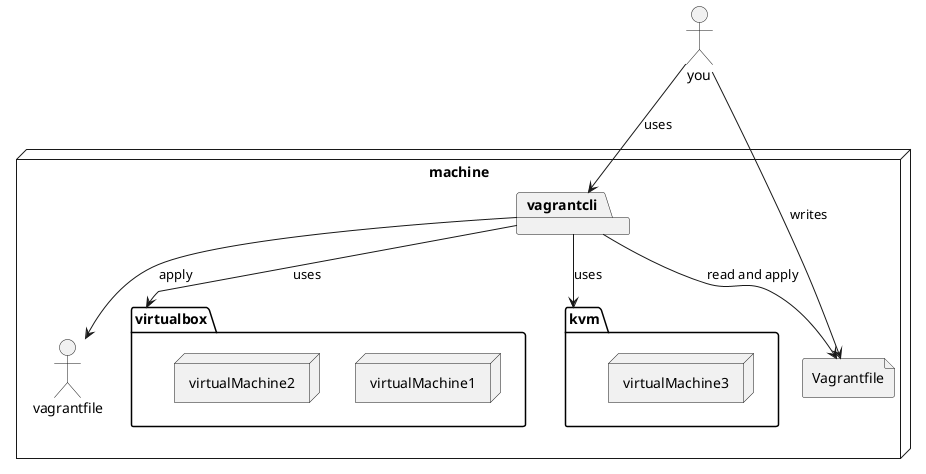@startuml
actor you
node machine {
    package vagrantcli {

    }

    file Vagrantfile 

    package virtualbox {
        node virtualMachine1
        node virtualMachine2
    }
    package kvm {
        node virtualMachine3
    }

    vagrantcli --> virtualbox: uses
    vagrantcli --> kvm: uses
    vagrantcli --> vagrantfile: apply
}

you --> vagrantcli: uses
vagrantcli --> Vagrantfile: read and apply
you --> Vagrantfile: writes
@enduml